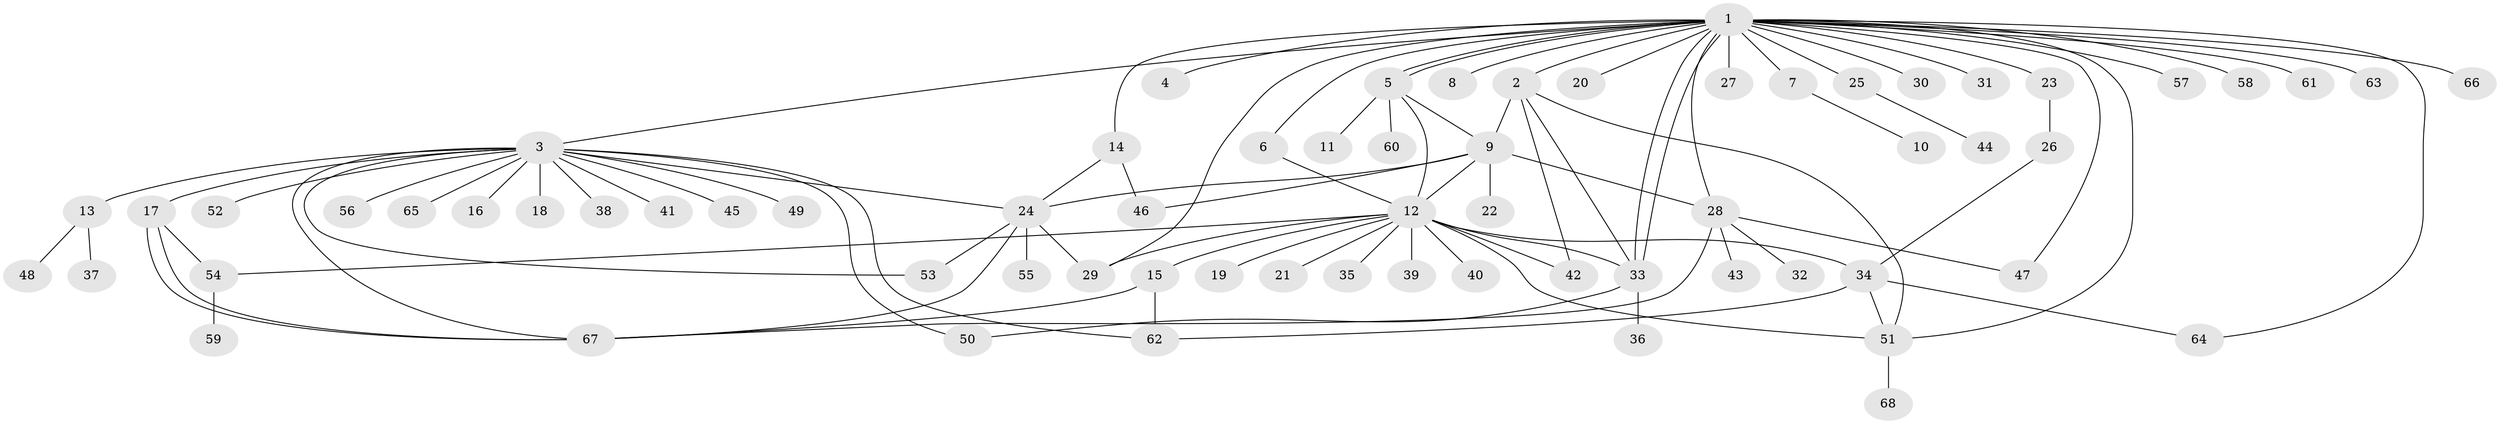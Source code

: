 // coarse degree distribution, {1: 0.9259259259259259, 10: 0.037037037037037035, 17: 0.037037037037037035}
// Generated by graph-tools (version 1.1) at 2025/51/03/04/25 21:51:24]
// undirected, 68 vertices, 97 edges
graph export_dot {
graph [start="1"]
  node [color=gray90,style=filled];
  1;
  2;
  3;
  4;
  5;
  6;
  7;
  8;
  9;
  10;
  11;
  12;
  13;
  14;
  15;
  16;
  17;
  18;
  19;
  20;
  21;
  22;
  23;
  24;
  25;
  26;
  27;
  28;
  29;
  30;
  31;
  32;
  33;
  34;
  35;
  36;
  37;
  38;
  39;
  40;
  41;
  42;
  43;
  44;
  45;
  46;
  47;
  48;
  49;
  50;
  51;
  52;
  53;
  54;
  55;
  56;
  57;
  58;
  59;
  60;
  61;
  62;
  63;
  64;
  65;
  66;
  67;
  68;
  1 -- 2;
  1 -- 3;
  1 -- 4;
  1 -- 5;
  1 -- 5;
  1 -- 6;
  1 -- 7;
  1 -- 8;
  1 -- 14;
  1 -- 20;
  1 -- 23;
  1 -- 25;
  1 -- 27;
  1 -- 28;
  1 -- 29;
  1 -- 30;
  1 -- 31;
  1 -- 33;
  1 -- 33;
  1 -- 47;
  1 -- 51;
  1 -- 57;
  1 -- 58;
  1 -- 61;
  1 -- 63;
  1 -- 64;
  1 -- 66;
  2 -- 9;
  2 -- 33;
  2 -- 42;
  2 -- 51;
  3 -- 13;
  3 -- 16;
  3 -- 17;
  3 -- 18;
  3 -- 24;
  3 -- 38;
  3 -- 41;
  3 -- 45;
  3 -- 49;
  3 -- 50;
  3 -- 52;
  3 -- 53;
  3 -- 56;
  3 -- 62;
  3 -- 65;
  3 -- 67;
  5 -- 9;
  5 -- 11;
  5 -- 12;
  5 -- 60;
  6 -- 12;
  7 -- 10;
  9 -- 12;
  9 -- 22;
  9 -- 24;
  9 -- 28;
  9 -- 46;
  12 -- 15;
  12 -- 19;
  12 -- 21;
  12 -- 29;
  12 -- 33;
  12 -- 34;
  12 -- 35;
  12 -- 39;
  12 -- 40;
  12 -- 42;
  12 -- 51;
  12 -- 54;
  13 -- 37;
  13 -- 48;
  14 -- 24;
  14 -- 46;
  15 -- 62;
  15 -- 67;
  17 -- 54;
  17 -- 67;
  17 -- 67;
  23 -- 26;
  24 -- 29;
  24 -- 53;
  24 -- 55;
  24 -- 67;
  25 -- 44;
  26 -- 34;
  28 -- 32;
  28 -- 43;
  28 -- 47;
  28 -- 67;
  33 -- 36;
  33 -- 50;
  34 -- 51;
  34 -- 62;
  34 -- 64;
  51 -- 68;
  54 -- 59;
}
